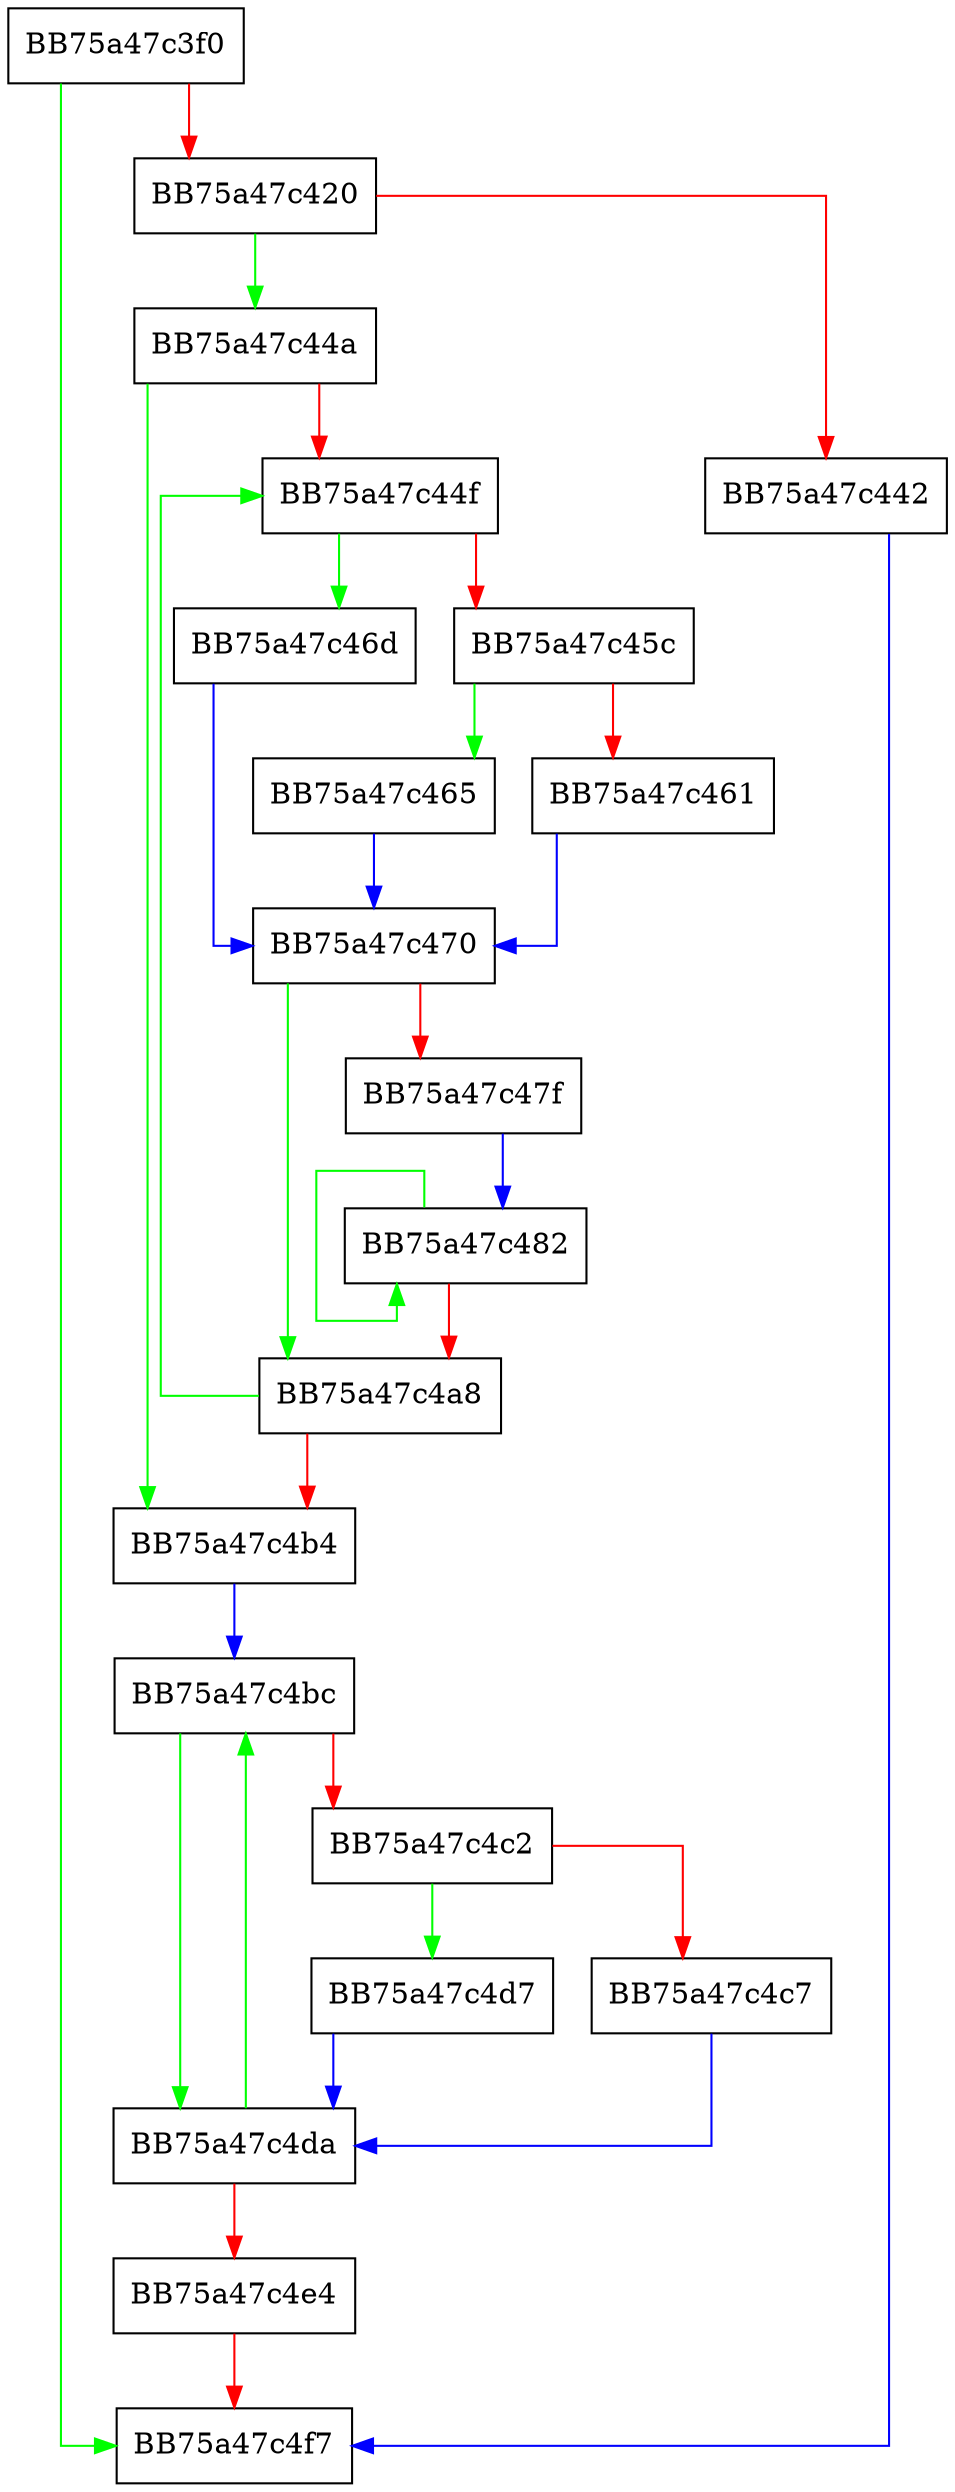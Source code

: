digraph vdbeSorterSort {
  node [shape="box"];
  graph [splines=ortho];
  BB75a47c3f0 -> BB75a47c4f7 [color="green"];
  BB75a47c3f0 -> BB75a47c420 [color="red"];
  BB75a47c420 -> BB75a47c44a [color="green"];
  BB75a47c420 -> BB75a47c442 [color="red"];
  BB75a47c442 -> BB75a47c4f7 [color="blue"];
  BB75a47c44a -> BB75a47c4b4 [color="green"];
  BB75a47c44a -> BB75a47c44f [color="red"];
  BB75a47c44f -> BB75a47c46d [color="green"];
  BB75a47c44f -> BB75a47c45c [color="red"];
  BB75a47c45c -> BB75a47c465 [color="green"];
  BB75a47c45c -> BB75a47c461 [color="red"];
  BB75a47c461 -> BB75a47c470 [color="blue"];
  BB75a47c465 -> BB75a47c470 [color="blue"];
  BB75a47c46d -> BB75a47c470 [color="blue"];
  BB75a47c470 -> BB75a47c4a8 [color="green"];
  BB75a47c470 -> BB75a47c47f [color="red"];
  BB75a47c47f -> BB75a47c482 [color="blue"];
  BB75a47c482 -> BB75a47c482 [color="green"];
  BB75a47c482 -> BB75a47c4a8 [color="red"];
  BB75a47c4a8 -> BB75a47c44f [color="green"];
  BB75a47c4a8 -> BB75a47c4b4 [color="red"];
  BB75a47c4b4 -> BB75a47c4bc [color="blue"];
  BB75a47c4bc -> BB75a47c4da [color="green"];
  BB75a47c4bc -> BB75a47c4c2 [color="red"];
  BB75a47c4c2 -> BB75a47c4d7 [color="green"];
  BB75a47c4c2 -> BB75a47c4c7 [color="red"];
  BB75a47c4c7 -> BB75a47c4da [color="blue"];
  BB75a47c4d7 -> BB75a47c4da [color="blue"];
  BB75a47c4da -> BB75a47c4bc [color="green"];
  BB75a47c4da -> BB75a47c4e4 [color="red"];
  BB75a47c4e4 -> BB75a47c4f7 [color="red"];
}